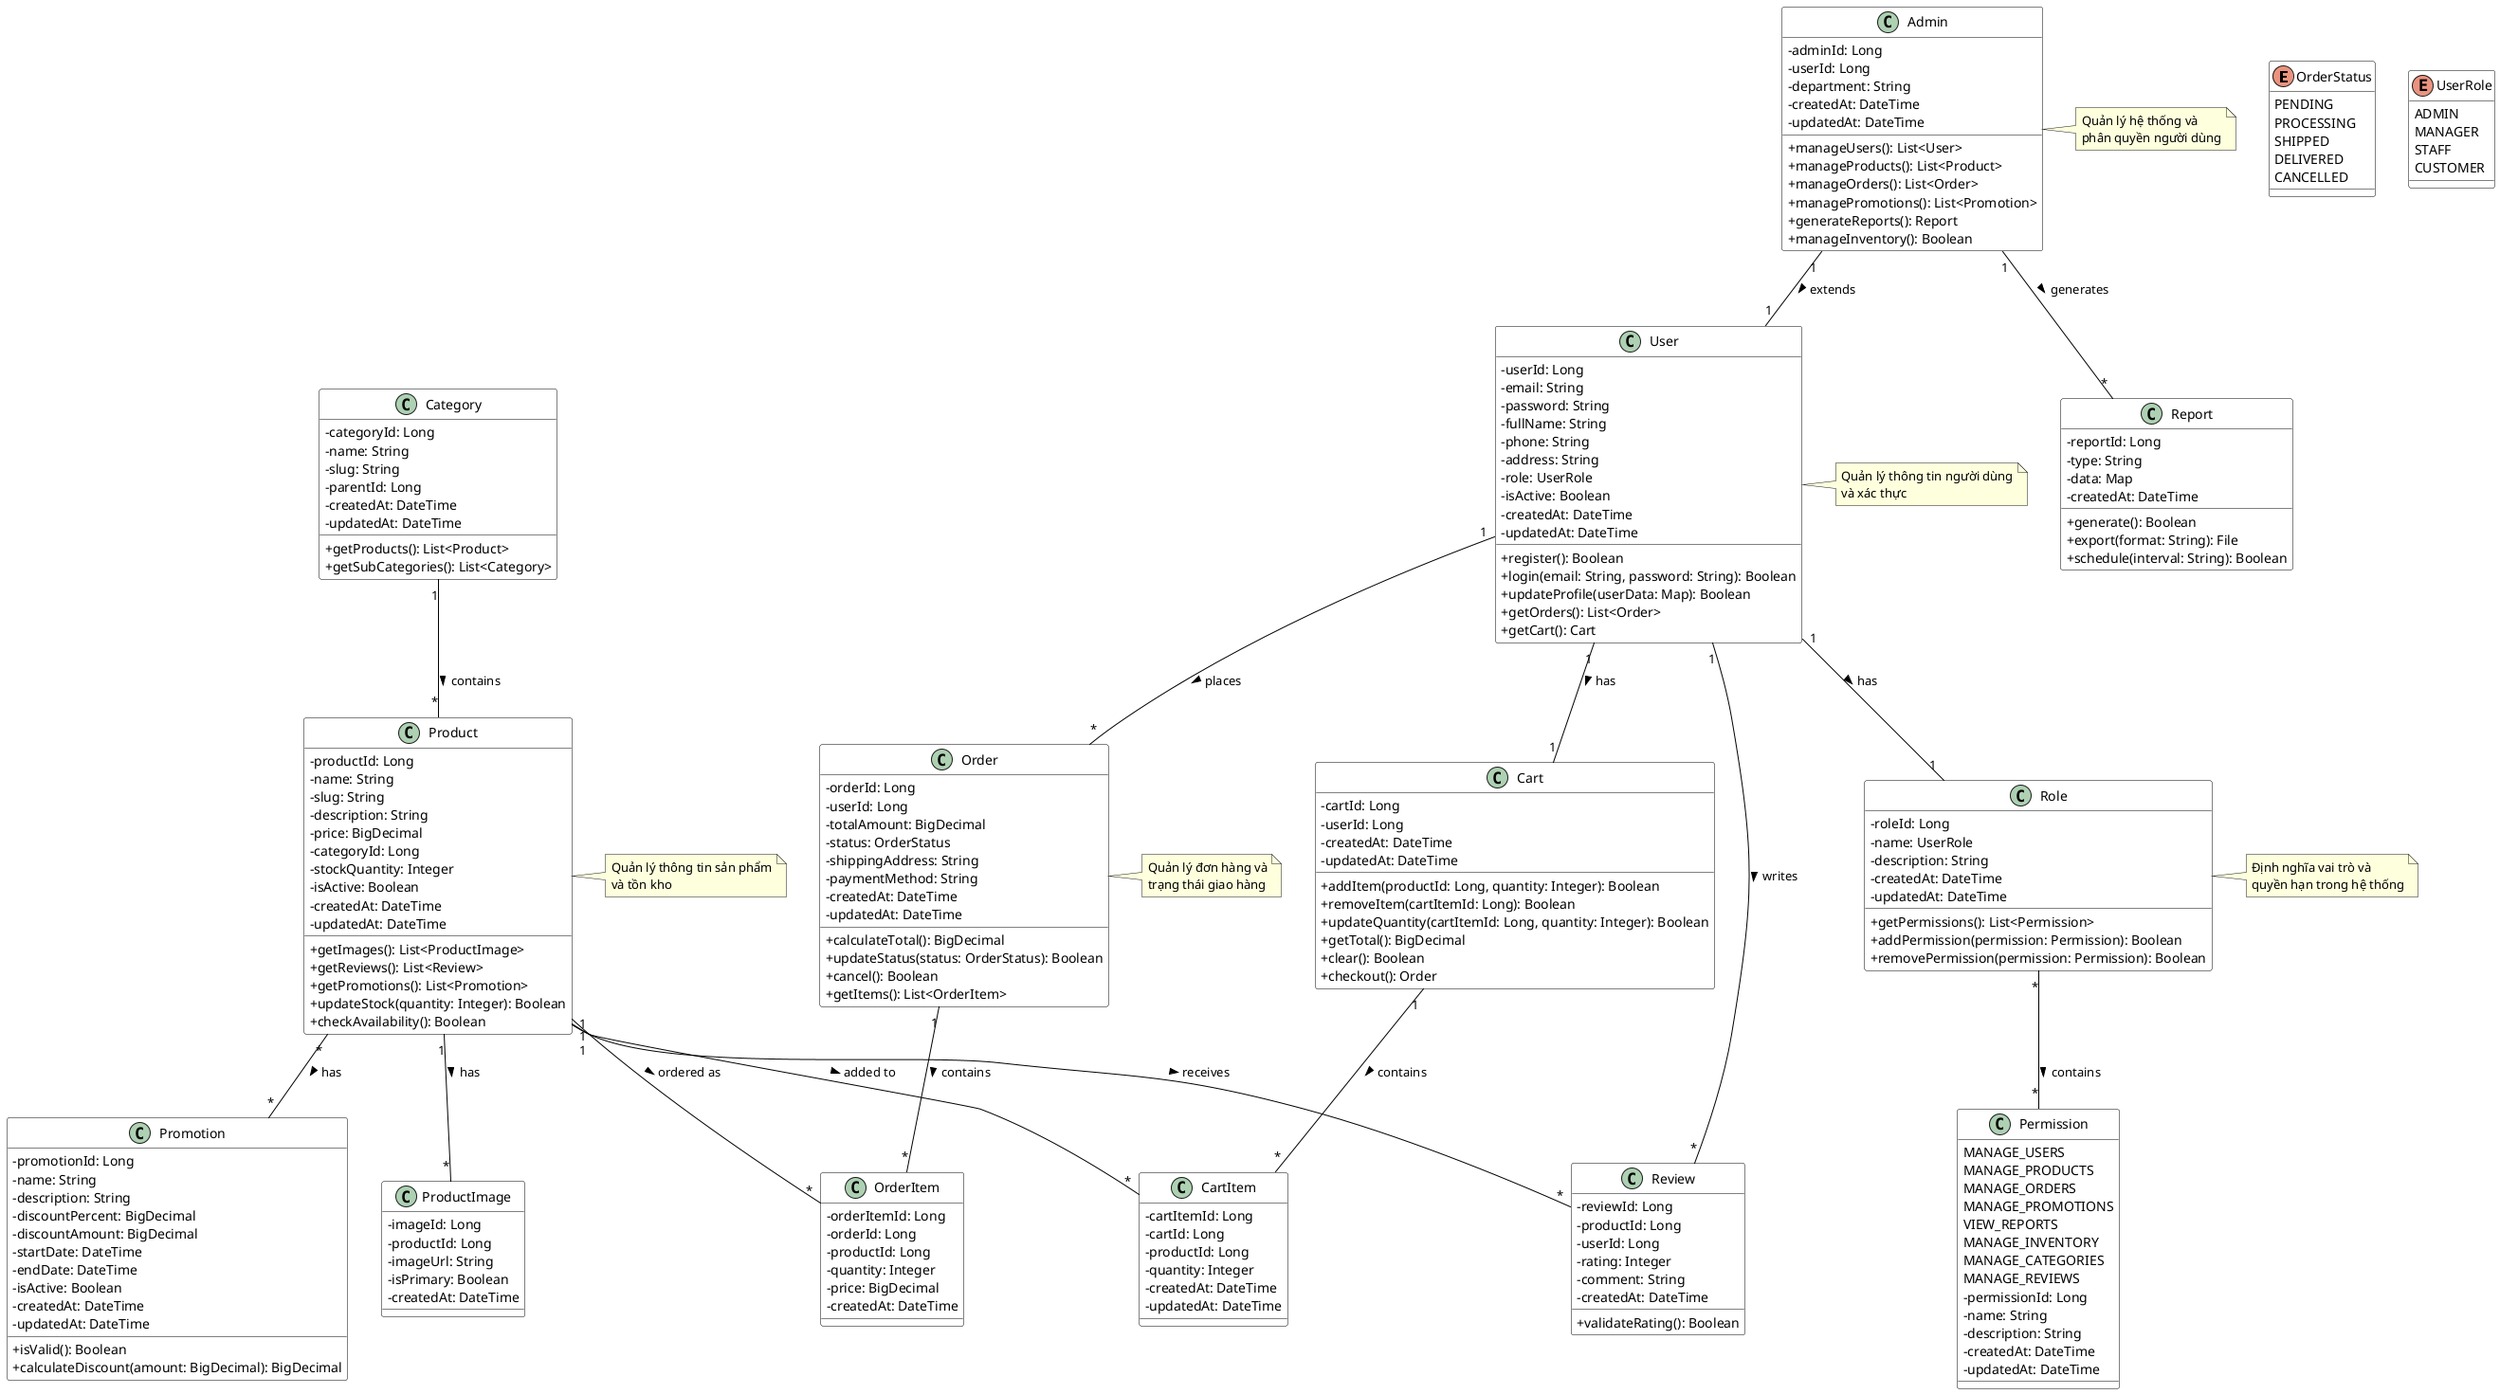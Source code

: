 @startuml Apple Store VN

' Style
skinparam classAttributeIconSize 0
skinparam packageStyle rectangle
skinparam class {
    BackgroundColor White
    ArrowColor Black
    BorderColor Black
}

' Enums
enum OrderStatus {
    PENDING
    PROCESSING
    SHIPPED
    DELIVERED
    CANCELLED
}

enum UserRole {
    ADMIN
    MANAGER
    STAFF
    CUSTOMER
}

enum Permission {
    MANAGE_USERS
    MANAGE_PRODUCTS
    MANAGE_ORDERS
    MANAGE_PROMOTIONS
    VIEW_REPORTS
    MANAGE_INVENTORY
    MANAGE_CATEGORIES
    MANAGE_REVIEWS
}

' Classes
class User {
    -userId: Long
    -email: String
    -password: String
    -fullName: String
    -phone: String
    -address: String
    -role: UserRole
    -isActive: Boolean
    -createdAt: DateTime
    -updatedAt: DateTime
    +register(): Boolean
    +login(email: String, password: String): Boolean
    +updateProfile(userData: Map): Boolean
    +getOrders(): List<Order>
    +getCart(): Cart
}

class Admin {
    -adminId: Long
    -userId: Long
    -department: String
    -createdAt: DateTime
    -updatedAt: DateTime
    +manageUsers(): List<User>
    +manageProducts(): List<Product>
    +manageOrders(): List<Order>
    +managePromotions(): List<Promotion>
    +generateReports(): Report
    +manageInventory(): Boolean
}

class Role {
    -roleId: Long
    -name: UserRole
    -description: String
    -createdAt: DateTime
    -updatedAt: DateTime
    +getPermissions(): List<Permission>
    +addPermission(permission: Permission): Boolean
    +removePermission(permission: Permission): Boolean
}

class Permission {
    -permissionId: Long
    -name: String
    -description: String
    -createdAt: DateTime
    -updatedAt: DateTime
}

class Report {
    -reportId: Long
    -type: String
    -data: Map
    -createdAt: DateTime
    +generate(): Boolean
    +export(format: String): File
    +schedule(interval: String): Boolean
}

class Category {
    -categoryId: Long
    -name: String
    -slug: String
    -parentId: Long
    -createdAt: DateTime
    -updatedAt: DateTime
    +getProducts(): List<Product>
    +getSubCategories(): List<Category>
}

class Product {
    -productId: Long
    -name: String
    -slug: String
    -description: String
    -price: BigDecimal
    -categoryId: Long
    -stockQuantity: Integer
    -isActive: Boolean
    -createdAt: DateTime
    -updatedAt: DateTime
    +getImages(): List<ProductImage>
    +getReviews(): List<Review>
    +getPromotions(): List<Promotion>
    +updateStock(quantity: Integer): Boolean
    +checkAvailability(): Boolean
}

class ProductImage {
    -imageId: Long
    -productId: Long
    -imageUrl: String
    -isPrimary: Boolean
    -createdAt: DateTime
}

class Cart {
    -cartId: Long
    -userId: Long
    -createdAt: DateTime
    -updatedAt: DateTime
    +addItem(productId: Long, quantity: Integer): Boolean
    +removeItem(cartItemId: Long): Boolean
    +updateQuantity(cartItemId: Long, quantity: Integer): Boolean
    +getTotal(): BigDecimal
    +clear(): Boolean
    +checkout(): Order
}

class CartItem {
    -cartItemId: Long
    -cartId: Long
    -productId: Long
    -quantity: Integer
    -createdAt: DateTime
    -updatedAt: DateTime
}

class Order {
    -orderId: Long
    -userId: Long
    -totalAmount: BigDecimal
    -status: OrderStatus
    -shippingAddress: String
    -paymentMethod: String
    -createdAt: DateTime
    -updatedAt: DateTime
    +calculateTotal(): BigDecimal
    +updateStatus(status: OrderStatus): Boolean
    +cancel(): Boolean
    +getItems(): List<OrderItem>
}

class OrderItem {
    -orderItemId: Long
    -orderId: Long
    -productId: Long
    -quantity: Integer
    -price: BigDecimal
    -createdAt: DateTime
}

class Promotion {
    -promotionId: Long
    -name: String
    -description: String
    -discountPercent: BigDecimal
    -discountAmount: BigDecimal
    -startDate: DateTime
    -endDate: DateTime
    -isActive: Boolean
    -createdAt: DateTime
    -updatedAt: DateTime
    +isValid(): Boolean
    +calculateDiscount(amount: BigDecimal): BigDecimal
}

class Review {
    -reviewId: Long
    -productId: Long
    -userId: Long
    -rating: Integer
    -comment: String
    -createdAt: DateTime
    +validateRating(): Boolean
}

' Relationships
User "1" -- "1" Role : has >
Role "*" -- "*" Permission : contains >
Admin "1" -- "1" User : extends >
Admin "1" -- "*" Report : generates >
User "1" -- "1" Cart : has >
User "1" -- "*" Order : places >
User "1" -- "*" Review : writes >
Category "1" -- "*" Product : contains >
Product "1" -- "*" ProductImage : has >
Product "1" -- "*" Review : receives >
Product "1" -- "*" CartItem : added to >
Product "1" -- "*" OrderItem : ordered as >
Product "*" -- "*" Promotion : has >
Cart "1" -- "*" CartItem : contains >
Order "1" -- "*" OrderItem : contains >

' Notes
note right of User
  Quản lý thông tin người dùng
  và xác thực
end note

note right of Admin
  Quản lý hệ thống và
  phân quyền người dùng
end note

note right of Role
  Định nghĩa vai trò và
  quyền hạn trong hệ thống
end note

note right of Product
  Quản lý thông tin sản phẩm
  và tồn kho
end note

note right of Order
  Quản lý đơn hàng và
  trạng thái giao hàng
end note

@enduml 